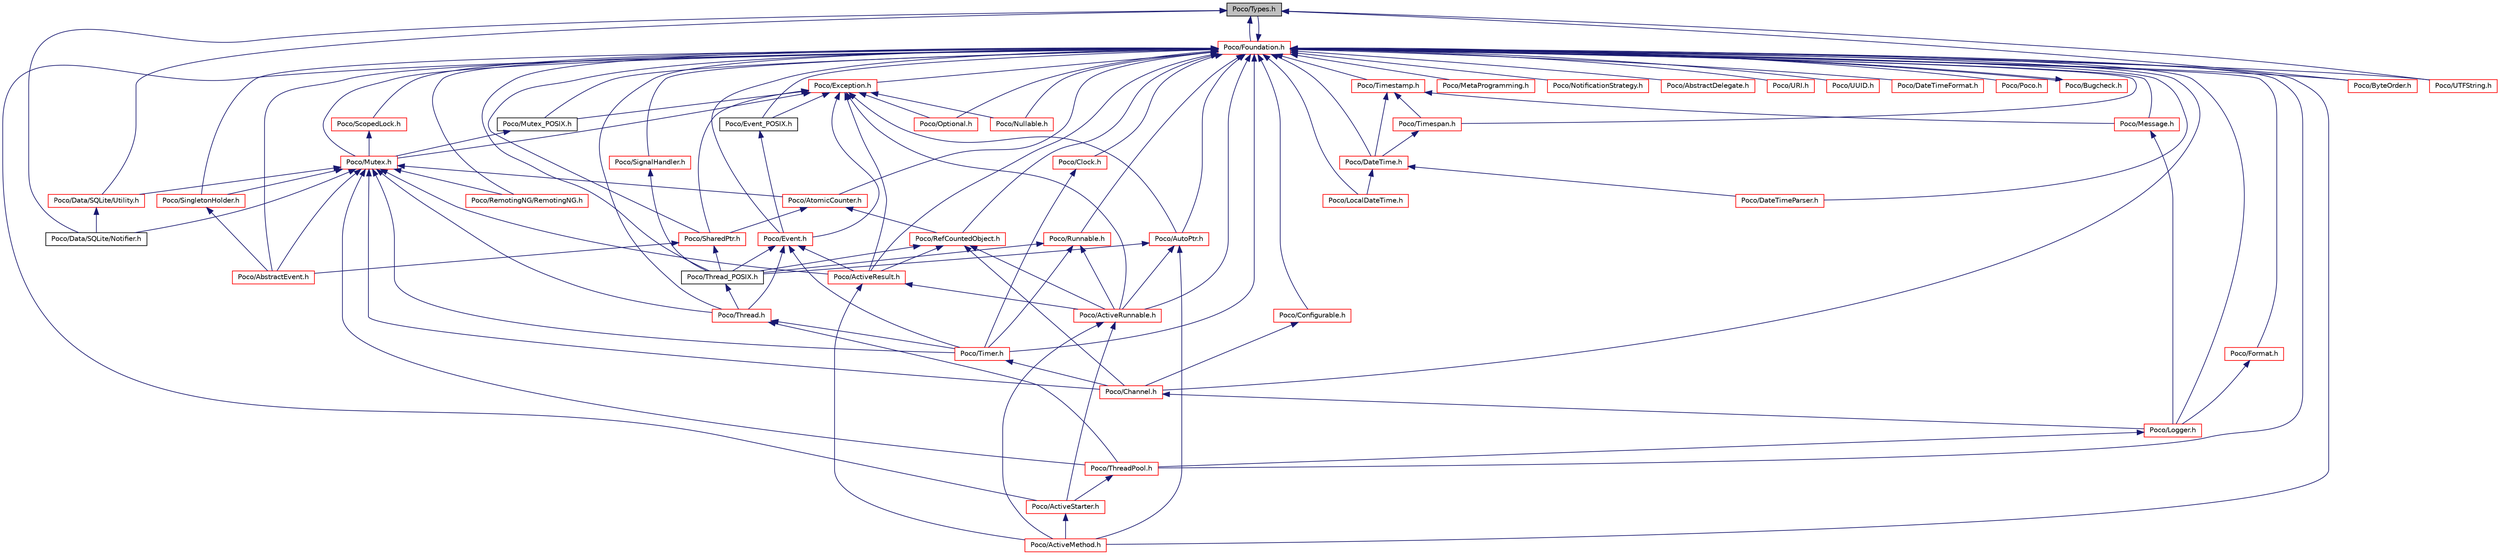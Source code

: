digraph "Poco/Types.h"
{
 // LATEX_PDF_SIZE
  edge [fontname="Helvetica",fontsize="10",labelfontname="Helvetica",labelfontsize="10"];
  node [fontname="Helvetica",fontsize="10",shape=record];
  Node1 [label="Poco/Types.h",height=0.2,width=0.4,color="black", fillcolor="grey75", style="filled", fontcolor="black",tooltip=" "];
  Node1 -> Node2 [dir="back",color="midnightblue",fontsize="10",style="solid",fontname="Helvetica"];
  Node2 [label="Poco/Foundation.h",height=0.2,width=0.4,color="red", fillcolor="white", style="filled",URL="$Foundation_8h.html",tooltip=" "];
  Node2 -> Node3 [dir="back",color="midnightblue",fontsize="10",style="solid",fontname="Helvetica"];
  Node3 [label="Poco/Poco.h",height=0.2,width=0.4,color="red", fillcolor="white", style="filled",URL="$Poco_8h.html",tooltip=" "];
  Node2 -> Node314 [dir="back",color="midnightblue",fontsize="10",style="solid",fontname="Helvetica"];
  Node314 [label="Poco/Bugcheck.h",height=0.2,width=0.4,color="red", fillcolor="white", style="filled",URL="$Bugcheck_8h.html",tooltip=" "];
  Node314 -> Node2 [dir="back",color="midnightblue",fontsize="10",style="solid",fontname="Helvetica"];
  Node2 -> Node1 [dir="back",color="midnightblue",fontsize="10",style="solid",fontname="Helvetica"];
  Node2 -> Node354 [dir="back",color="midnightblue",fontsize="10",style="solid",fontname="Helvetica"];
  Node354 [label="Poco/AbstractEvent.h",height=0.2,width=0.4,color="red", fillcolor="white", style="filled",URL="$AbstractEvent_8h.html",tooltip=" "];
  Node2 -> Node448 [dir="back",color="midnightblue",fontsize="10",style="solid",fontname="Helvetica"];
  Node448 [label="Poco/SingletonHolder.h",height=0.2,width=0.4,color="red", fillcolor="white", style="filled",URL="$SingletonHolder_8h.html",tooltip=" "];
  Node448 -> Node354 [dir="back",color="midnightblue",fontsize="10",style="solid",fontname="Helvetica"];
  Node2 -> Node455 [dir="back",color="midnightblue",fontsize="10",style="solid",fontname="Helvetica"];
  Node455 [label="Poco/Mutex.h",height=0.2,width=0.4,color="red", fillcolor="white", style="filled",URL="$Mutex_8h.html",tooltip=" "];
  Node455 -> Node448 [dir="back",color="midnightblue",fontsize="10",style="solid",fontname="Helvetica"];
  Node455 -> Node456 [dir="back",color="midnightblue",fontsize="10",style="solid",fontname="Helvetica"];
  Node456 [label="Poco/AtomicCounter.h",height=0.2,width=0.4,color="red", fillcolor="white", style="filled",URL="$AtomicCounter_8h.html",tooltip=" "];
  Node456 -> Node457 [dir="back",color="midnightblue",fontsize="10",style="solid",fontname="Helvetica"];
  Node457 [label="Poco/SharedPtr.h",height=0.2,width=0.4,color="red", fillcolor="white", style="filled",URL="$SharedPtr_8h.html",tooltip=" "];
  Node457 -> Node354 [dir="back",color="midnightblue",fontsize="10",style="solid",fontname="Helvetica"];
  Node457 -> Node458 [dir="back",color="midnightblue",fontsize="10",style="solid",fontname="Helvetica"];
  Node458 [label="Poco/Thread_POSIX.h",height=0.2,width=0.4,color="black", fillcolor="white", style="filled",URL="$Thread__POSIX_8h.html",tooltip=" "];
  Node458 -> Node459 [dir="back",color="midnightblue",fontsize="10",style="solid",fontname="Helvetica"];
  Node459 [label="Poco/Thread.h",height=0.2,width=0.4,color="red", fillcolor="white", style="filled",URL="$Thread_8h.html",tooltip=" "];
  Node459 -> Node460 [dir="back",color="midnightblue",fontsize="10",style="solid",fontname="Helvetica"];
  Node460 [label="Poco/ThreadPool.h",height=0.2,width=0.4,color="red", fillcolor="white", style="filled",URL="$ThreadPool_8h.html",tooltip=" "];
  Node460 -> Node461 [dir="back",color="midnightblue",fontsize="10",style="solid",fontname="Helvetica"];
  Node461 [label="Poco/ActiveStarter.h",height=0.2,width=0.4,color="red", fillcolor="white", style="filled",URL="$ActiveStarter_8h.html",tooltip=" "];
  Node461 -> Node462 [dir="back",color="midnightblue",fontsize="10",style="solid",fontname="Helvetica"];
  Node462 [label="Poco/ActiveMethod.h",height=0.2,width=0.4,color="red", fillcolor="white", style="filled",URL="$ActiveMethod_8h.html",tooltip=" "];
  Node459 -> Node467 [dir="back",color="midnightblue",fontsize="10",style="solid",fontname="Helvetica"];
  Node467 [label="Poco/Timer.h",height=0.2,width=0.4,color="red", fillcolor="white", style="filled",URL="$Timer_8h.html",tooltip=" "];
  Node467 -> Node468 [dir="back",color="midnightblue",fontsize="10",style="solid",fontname="Helvetica"];
  Node468 [label="Poco/Channel.h",height=0.2,width=0.4,color="red", fillcolor="white", style="filled",URL="$Channel_8h.html",tooltip=" "];
  Node468 -> Node469 [dir="back",color="midnightblue",fontsize="10",style="solid",fontname="Helvetica"];
  Node469 [label="Poco/Logger.h",height=0.2,width=0.4,color="red", fillcolor="white", style="filled",URL="$Logger_8h.html",tooltip=" "];
  Node469 -> Node460 [dir="back",color="midnightblue",fontsize="10",style="solid",fontname="Helvetica"];
  Node456 -> Node581 [dir="back",color="midnightblue",fontsize="10",style="solid",fontname="Helvetica"];
  Node581 [label="Poco/RefCountedObject.h",height=0.2,width=0.4,color="red", fillcolor="white", style="filled",URL="$RefCountedObject_8h.html",tooltip=" "];
  Node581 -> Node582 [dir="back",color="midnightblue",fontsize="10",style="solid",fontname="Helvetica"];
  Node582 [label="Poco/ActiveResult.h",height=0.2,width=0.4,color="red", fillcolor="white", style="filled",URL="$ActiveResult_8h.html",tooltip=" "];
  Node582 -> Node462 [dir="back",color="midnightblue",fontsize="10",style="solid",fontname="Helvetica"];
  Node582 -> Node583 [dir="back",color="midnightblue",fontsize="10",style="solid",fontname="Helvetica"];
  Node583 [label="Poco/ActiveRunnable.h",height=0.2,width=0.4,color="red", fillcolor="white", style="filled",URL="$ActiveRunnable_8h.html",tooltip=" "];
  Node583 -> Node462 [dir="back",color="midnightblue",fontsize="10",style="solid",fontname="Helvetica"];
  Node583 -> Node461 [dir="back",color="midnightblue",fontsize="10",style="solid",fontname="Helvetica"];
  Node581 -> Node583 [dir="back",color="midnightblue",fontsize="10",style="solid",fontname="Helvetica"];
  Node581 -> Node458 [dir="back",color="midnightblue",fontsize="10",style="solid",fontname="Helvetica"];
  Node581 -> Node468 [dir="back",color="midnightblue",fontsize="10",style="solid",fontname="Helvetica"];
  Node455 -> Node354 [dir="back",color="midnightblue",fontsize="10",style="solid",fontname="Helvetica"];
  Node455 -> Node582 [dir="back",color="midnightblue",fontsize="10",style="solid",fontname="Helvetica"];
  Node455 -> Node459 [dir="back",color="midnightblue",fontsize="10",style="solid",fontname="Helvetica"];
  Node455 -> Node460 [dir="back",color="midnightblue",fontsize="10",style="solid",fontname="Helvetica"];
  Node455 -> Node468 [dir="back",color="midnightblue",fontsize="10",style="solid",fontname="Helvetica"];
  Node455 -> Node467 [dir="back",color="midnightblue",fontsize="10",style="solid",fontname="Helvetica"];
  Node455 -> Node706 [dir="back",color="midnightblue",fontsize="10",style="solid",fontname="Helvetica"];
  Node706 [label="Poco/RemotingNG/RemotingNG.h",height=0.2,width=0.4,color="red", fillcolor="white", style="filled",URL="$RemotingNG_8h.html",tooltip=" "];
  Node455 -> Node339 [dir="back",color="midnightblue",fontsize="10",style="solid",fontname="Helvetica"];
  Node339 [label="Poco/Data/SQLite/Utility.h",height=0.2,width=0.4,color="red", fillcolor="white", style="filled",URL="$Data_2SQLite_2Utility_8h.html",tooltip=" "];
  Node339 -> Node342 [dir="back",color="midnightblue",fontsize="10",style="solid",fontname="Helvetica"];
  Node342 [label="Poco/Data/SQLite/Notifier.h",height=0.2,width=0.4,color="black", fillcolor="white", style="filled",URL="$Notifier_8h.html",tooltip=" "];
  Node455 -> Node342 [dir="back",color="midnightblue",fontsize="10",style="solid",fontname="Helvetica"];
  Node2 -> Node744 [dir="back",color="midnightblue",fontsize="10",style="solid",fontname="Helvetica"];
  Node744 [label="Poco/Exception.h",height=0.2,width=0.4,color="red", fillcolor="white", style="filled",URL="$Exception_8h.html",tooltip=" "];
  Node744 -> Node455 [dir="back",color="midnightblue",fontsize="10",style="solid",fontname="Helvetica"];
  Node744 -> Node745 [dir="back",color="midnightblue",fontsize="10",style="solid",fontname="Helvetica"];
  Node745 [label="Poco/Mutex_POSIX.h",height=0.2,width=0.4,color="black", fillcolor="white", style="filled",URL="$Mutex__POSIX_8h.html",tooltip=" "];
  Node745 -> Node455 [dir="back",color="midnightblue",fontsize="10",style="solid",fontname="Helvetica"];
  Node744 -> Node457 [dir="back",color="midnightblue",fontsize="10",style="solid",fontname="Helvetica"];
  Node744 -> Node746 [dir="back",color="midnightblue",fontsize="10",style="solid",fontname="Helvetica"];
  Node746 [label="Poco/Event.h",height=0.2,width=0.4,color="red", fillcolor="white", style="filled",URL="$Event_8h.html",tooltip=" "];
  Node746 -> Node582 [dir="back",color="midnightblue",fontsize="10",style="solid",fontname="Helvetica"];
  Node746 -> Node459 [dir="back",color="midnightblue",fontsize="10",style="solid",fontname="Helvetica"];
  Node746 -> Node458 [dir="back",color="midnightblue",fontsize="10",style="solid",fontname="Helvetica"];
  Node746 -> Node467 [dir="back",color="midnightblue",fontsize="10",style="solid",fontname="Helvetica"];
  Node744 -> Node747 [dir="back",color="midnightblue",fontsize="10",style="solid",fontname="Helvetica"];
  Node747 [label="Poco/Event_POSIX.h",height=0.2,width=0.4,color="black", fillcolor="white", style="filled",URL="$Event__POSIX_8h.html",tooltip=" "];
  Node747 -> Node746 [dir="back",color="midnightblue",fontsize="10",style="solid",fontname="Helvetica"];
  Node744 -> Node582 [dir="back",color="midnightblue",fontsize="10",style="solid",fontname="Helvetica"];
  Node744 -> Node748 [dir="back",color="midnightblue",fontsize="10",style="solid",fontname="Helvetica"];
  Node748 [label="Poco/AutoPtr.h",height=0.2,width=0.4,color="red", fillcolor="white", style="filled",URL="$AutoPtr_8h.html",tooltip=" "];
  Node748 -> Node583 [dir="back",color="midnightblue",fontsize="10",style="solid",fontname="Helvetica"];
  Node748 -> Node458 [dir="back",color="midnightblue",fontsize="10",style="solid",fontname="Helvetica"];
  Node748 -> Node462 [dir="back",color="midnightblue",fontsize="10",style="solid",fontname="Helvetica"];
  Node744 -> Node583 [dir="back",color="midnightblue",fontsize="10",style="solid",fontname="Helvetica"];
  Node744 -> Node756 [dir="back",color="midnightblue",fontsize="10",style="solid",fontname="Helvetica"];
  Node756 [label="Poco/Optional.h",height=0.2,width=0.4,color="red", fillcolor="white", style="filled",URL="$Optional_8h.html",tooltip=" "];
  Node744 -> Node757 [dir="back",color="midnightblue",fontsize="10",style="solid",fontname="Helvetica"];
  Node757 [label="Poco/Nullable.h",height=0.2,width=0.4,color="red", fillcolor="white", style="filled",URL="$Nullable_8h.html",tooltip=" "];
  Node2 -> Node818 [dir="back",color="midnightblue",fontsize="10",style="solid",fontname="Helvetica"];
  Node818 [label="Poco/ScopedLock.h",height=0.2,width=0.4,color="red", fillcolor="white", style="filled",URL="$ScopedLock_8h.html",tooltip=" "];
  Node818 -> Node455 [dir="back",color="midnightblue",fontsize="10",style="solid",fontname="Helvetica"];
  Node2 -> Node745 [dir="back",color="midnightblue",fontsize="10",style="solid",fontname="Helvetica"];
  Node2 -> Node457 [dir="back",color="midnightblue",fontsize="10",style="solid",fontname="Helvetica"];
  Node2 -> Node456 [dir="back",color="midnightblue",fontsize="10",style="solid",fontname="Helvetica"];
  Node2 -> Node582 [dir="back",color="midnightblue",fontsize="10",style="solid",fontname="Helvetica"];
  Node2 -> Node746 [dir="back",color="midnightblue",fontsize="10",style="solid",fontname="Helvetica"];
  Node2 -> Node747 [dir="back",color="midnightblue",fontsize="10",style="solid",fontname="Helvetica"];
  Node2 -> Node581 [dir="back",color="midnightblue",fontsize="10",style="solid",fontname="Helvetica"];
  Node2 -> Node462 [dir="back",color="midnightblue",fontsize="10",style="solid",fontname="Helvetica"];
  Node2 -> Node583 [dir="back",color="midnightblue",fontsize="10",style="solid",fontname="Helvetica"];
  Node2 -> Node820 [dir="back",color="midnightblue",fontsize="10",style="solid",fontname="Helvetica"];
  Node820 [label="Poco/Runnable.h",height=0.2,width=0.4,color="red", fillcolor="white", style="filled",URL="$Runnable_8h.html",tooltip=" "];
  Node820 -> Node583 [dir="back",color="midnightblue",fontsize="10",style="solid",fontname="Helvetica"];
  Node820 -> Node458 [dir="back",color="midnightblue",fontsize="10",style="solid",fontname="Helvetica"];
  Node820 -> Node467 [dir="back",color="midnightblue",fontsize="10",style="solid",fontname="Helvetica"];
  Node2 -> Node748 [dir="back",color="midnightblue",fontsize="10",style="solid",fontname="Helvetica"];
  Node2 -> Node461 [dir="back",color="midnightblue",fontsize="10",style="solid",fontname="Helvetica"];
  Node2 -> Node460 [dir="back",color="midnightblue",fontsize="10",style="solid",fontname="Helvetica"];
  Node2 -> Node459 [dir="back",color="midnightblue",fontsize="10",style="solid",fontname="Helvetica"];
  Node2 -> Node458 [dir="back",color="midnightblue",fontsize="10",style="solid",fontname="Helvetica"];
  Node2 -> Node823 [dir="back",color="midnightblue",fontsize="10",style="solid",fontname="Helvetica"];
  Node823 [label="Poco/SignalHandler.h",height=0.2,width=0.4,color="red", fillcolor="white", style="filled",URL="$SignalHandler_8h.html",tooltip=" "];
  Node823 -> Node458 [dir="back",color="midnightblue",fontsize="10",style="solid",fontname="Helvetica"];
  Node2 -> Node469 [dir="back",color="midnightblue",fontsize="10",style="solid",fontname="Helvetica"];
  Node2 -> Node468 [dir="back",color="midnightblue",fontsize="10",style="solid",fontname="Helvetica"];
  Node2 -> Node824 [dir="back",color="midnightblue",fontsize="10",style="solid",fontname="Helvetica"];
  Node824 [label="Poco/Configurable.h",height=0.2,width=0.4,color="red", fillcolor="white", style="filled",URL="$Configurable_8h.html",tooltip=" "];
  Node824 -> Node468 [dir="back",color="midnightblue",fontsize="10",style="solid",fontname="Helvetica"];
  Node2 -> Node467 [dir="back",color="midnightblue",fontsize="10",style="solid",fontname="Helvetica"];
  Node2 -> Node825 [dir="back",color="midnightblue",fontsize="10",style="solid",fontname="Helvetica"];
  Node825 [label="Poco/Clock.h",height=0.2,width=0.4,color="red", fillcolor="white", style="filled",URL="$Clock_8h.html",tooltip=" "];
  Node825 -> Node467 [dir="back",color="midnightblue",fontsize="10",style="solid",fontname="Helvetica"];
  Node2 -> Node827 [dir="back",color="midnightblue",fontsize="10",style="solid",fontname="Helvetica"];
  Node827 [label="Poco/Message.h",height=0.2,width=0.4,color="red", fillcolor="white", style="filled",URL="$Message_8h.html",tooltip=" "];
  Node827 -> Node469 [dir="back",color="midnightblue",fontsize="10",style="solid",fontname="Helvetica"];
  Node2 -> Node828 [dir="back",color="midnightblue",fontsize="10",style="solid",fontname="Helvetica"];
  Node828 [label="Poco/Timestamp.h",height=0.2,width=0.4,color="red", fillcolor="white", style="filled",URL="$Timestamp_8h.html",tooltip=" "];
  Node828 -> Node827 [dir="back",color="midnightblue",fontsize="10",style="solid",fontname="Helvetica"];
  Node828 -> Node829 [dir="back",color="midnightblue",fontsize="10",style="solid",fontname="Helvetica"];
  Node829 [label="Poco/DateTime.h",height=0.2,width=0.4,color="red", fillcolor="white", style="filled",URL="$DateTime_8h.html",tooltip=" "];
  Node829 -> Node830 [dir="back",color="midnightblue",fontsize="10",style="solid",fontname="Helvetica"];
  Node830 [label="Poco/LocalDateTime.h",height=0.2,width=0.4,color="red", fillcolor="white", style="filled",URL="$LocalDateTime_8h.html",tooltip=" "];
  Node829 -> Node832 [dir="back",color="midnightblue",fontsize="10",style="solid",fontname="Helvetica"];
  Node832 [label="Poco/DateTimeParser.h",height=0.2,width=0.4,color="red", fillcolor="white", style="filled",URL="$DateTimeParser_8h.html",tooltip=" "];
  Node828 -> Node839 [dir="back",color="midnightblue",fontsize="10",style="solid",fontname="Helvetica"];
  Node839 [label="Poco/Timespan.h",height=0.2,width=0.4,color="red", fillcolor="white", style="filled",URL="$Timespan_8h.html",tooltip=" "];
  Node839 -> Node829 [dir="back",color="midnightblue",fontsize="10",style="solid",fontname="Helvetica"];
  Node2 -> Node751 [dir="back",color="midnightblue",fontsize="10",style="solid",fontname="Helvetica"];
  Node751 [label="Poco/Format.h",height=0.2,width=0.4,color="red", fillcolor="white", style="filled",URL="$Format_8h.html",tooltip=" "];
  Node751 -> Node469 [dir="back",color="midnightblue",fontsize="10",style="solid",fontname="Helvetica"];
  Node2 -> Node862 [dir="back",color="midnightblue",fontsize="10",style="solid",fontname="Helvetica"];
  Node862 [label="Poco/MetaProgramming.h",height=0.2,width=0.4,color="red", fillcolor="white", style="filled",URL="$MetaProgramming_8h.html",tooltip=" "];
  Node2 -> Node865 [dir="back",color="midnightblue",fontsize="10",style="solid",fontname="Helvetica"];
  Node865 [label="Poco/NotificationStrategy.h",height=0.2,width=0.4,color="red", fillcolor="white", style="filled",URL="$NotificationStrategy_8h.html",tooltip=" "];
  Node2 -> Node866 [dir="back",color="midnightblue",fontsize="10",style="solid",fontname="Helvetica"];
  Node866 [label="Poco/AbstractDelegate.h",height=0.2,width=0.4,color="red", fillcolor="white", style="filled",URL="$AbstractDelegate_8h.html",tooltip=" "];
  Node2 -> Node706 [dir="back",color="midnightblue",fontsize="10",style="solid",fontname="Helvetica"];
  Node2 -> Node756 [dir="back",color="midnightblue",fontsize="10",style="solid",fontname="Helvetica"];
  Node2 -> Node757 [dir="back",color="midnightblue",fontsize="10",style="solid",fontname="Helvetica"];
  Node2 -> Node868 [dir="back",color="midnightblue",fontsize="10",style="solid",fontname="Helvetica"];
  Node868 [label="Poco/URI.h",height=0.2,width=0.4,color="red", fillcolor="white", style="filled",URL="$URI_8h.html",tooltip=" "];
  Node2 -> Node870 [dir="back",color="midnightblue",fontsize="10",style="solid",fontname="Helvetica"];
  Node870 [label="Poco/UUID.h",height=0.2,width=0.4,color="red", fillcolor="white", style="filled",URL="$UUID_8h.html",tooltip=" "];
  Node2 -> Node829 [dir="back",color="midnightblue",fontsize="10",style="solid",fontname="Helvetica"];
  Node2 -> Node839 [dir="back",color="midnightblue",fontsize="10",style="solid",fontname="Helvetica"];
  Node2 -> Node830 [dir="back",color="midnightblue",fontsize="10",style="solid",fontname="Helvetica"];
  Node2 -> Node832 [dir="back",color="midnightblue",fontsize="10",style="solid",fontname="Helvetica"];
  Node2 -> Node871 [dir="back",color="midnightblue",fontsize="10",style="solid",fontname="Helvetica"];
  Node871 [label="Poco/DateTimeFormat.h",height=0.2,width=0.4,color="red", fillcolor="white", style="filled",URL="$DateTimeFormat_8h.html",tooltip=" "];
  Node2 -> Node948 [dir="back",color="midnightblue",fontsize="10",style="solid",fontname="Helvetica"];
  Node948 [label="Poco/ByteOrder.h",height=0.2,width=0.4,color="red", fillcolor="white", style="filled",URL="$ByteOrder_8h.html",tooltip=" "];
  Node2 -> Node994 [dir="back",color="midnightblue",fontsize="10",style="solid",fontname="Helvetica"];
  Node994 [label="Poco/UTFString.h",height=0.2,width=0.4,color="red", fillcolor="white", style="filled",URL="$UTFString_8h.html",tooltip=" "];
  Node1 -> Node948 [dir="back",color="midnightblue",fontsize="10",style="solid",fontname="Helvetica"];
  Node1 -> Node994 [dir="back",color="midnightblue",fontsize="10",style="solid",fontname="Helvetica"];
  Node1 -> Node339 [dir="back",color="midnightblue",fontsize="10",style="solid",fontname="Helvetica"];
  Node1 -> Node342 [dir="back",color="midnightblue",fontsize="10",style="solid",fontname="Helvetica"];
}
